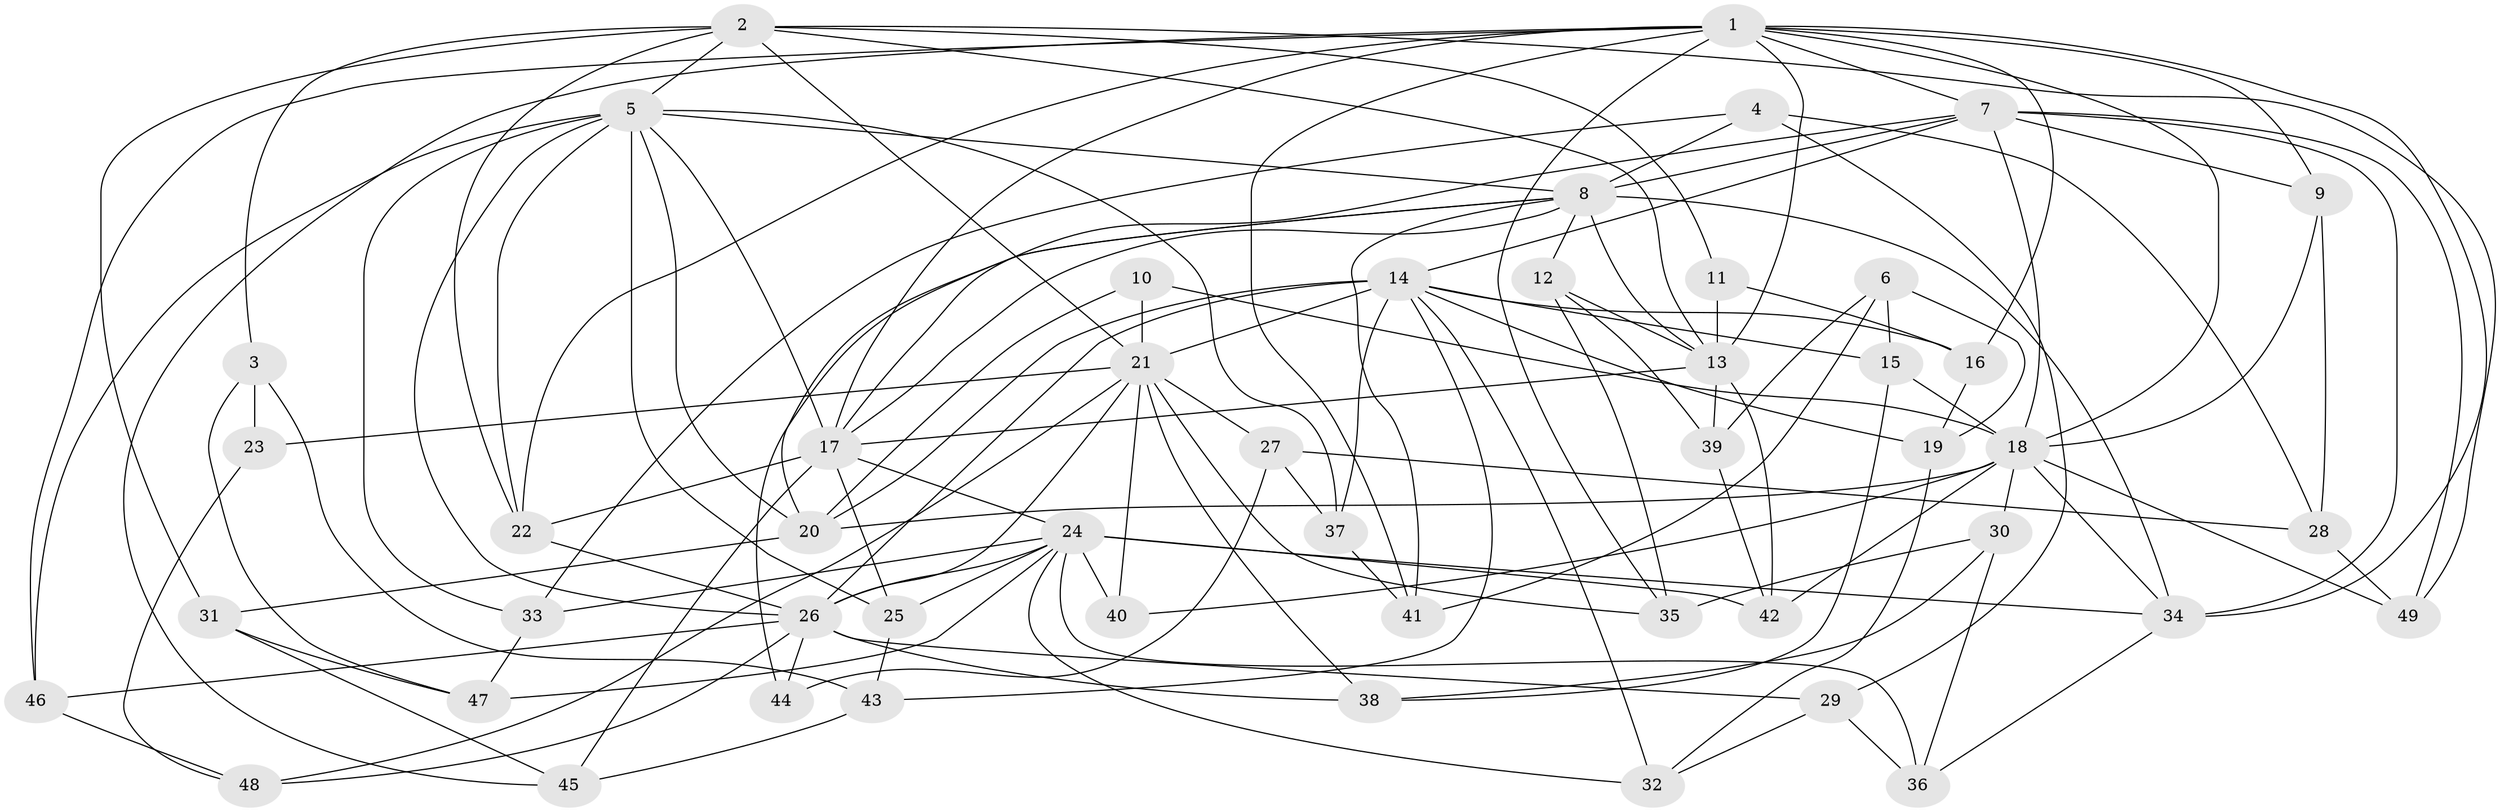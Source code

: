 // original degree distribution, {4: 1.0}
// Generated by graph-tools (version 1.1) at 2025/37/03/09/25 02:37:55]
// undirected, 49 vertices, 132 edges
graph export_dot {
graph [start="1"]
  node [color=gray90,style=filled];
  1;
  2;
  3;
  4;
  5;
  6;
  7;
  8;
  9;
  10;
  11;
  12;
  13;
  14;
  15;
  16;
  17;
  18;
  19;
  20;
  21;
  22;
  23;
  24;
  25;
  26;
  27;
  28;
  29;
  30;
  31;
  32;
  33;
  34;
  35;
  36;
  37;
  38;
  39;
  40;
  41;
  42;
  43;
  44;
  45;
  46;
  47;
  48;
  49;
  1 -- 7 [weight=1.0];
  1 -- 9 [weight=1.0];
  1 -- 13 [weight=1.0];
  1 -- 16 [weight=1.0];
  1 -- 17 [weight=1.0];
  1 -- 18 [weight=1.0];
  1 -- 22 [weight=1.0];
  1 -- 34 [weight=1.0];
  1 -- 35 [weight=1.0];
  1 -- 41 [weight=1.0];
  1 -- 45 [weight=1.0];
  1 -- 46 [weight=1.0];
  2 -- 3 [weight=1.0];
  2 -- 5 [weight=1.0];
  2 -- 11 [weight=1.0];
  2 -- 13 [weight=1.0];
  2 -- 21 [weight=1.0];
  2 -- 22 [weight=1.0];
  2 -- 31 [weight=1.0];
  2 -- 49 [weight=1.0];
  3 -- 23 [weight=1.0];
  3 -- 43 [weight=1.0];
  3 -- 47 [weight=1.0];
  4 -- 8 [weight=1.0];
  4 -- 28 [weight=1.0];
  4 -- 29 [weight=1.0];
  4 -- 33 [weight=1.0];
  5 -- 8 [weight=1.0];
  5 -- 17 [weight=1.0];
  5 -- 20 [weight=3.0];
  5 -- 22 [weight=1.0];
  5 -- 25 [weight=1.0];
  5 -- 26 [weight=1.0];
  5 -- 33 [weight=1.0];
  5 -- 37 [weight=1.0];
  5 -- 46 [weight=1.0];
  6 -- 15 [weight=1.0];
  6 -- 19 [weight=1.0];
  6 -- 39 [weight=1.0];
  6 -- 41 [weight=1.0];
  7 -- 8 [weight=1.0];
  7 -- 9 [weight=1.0];
  7 -- 14 [weight=1.0];
  7 -- 17 [weight=1.0];
  7 -- 18 [weight=1.0];
  7 -- 34 [weight=1.0];
  7 -- 49 [weight=1.0];
  8 -- 12 [weight=1.0];
  8 -- 13 [weight=2.0];
  8 -- 17 [weight=1.0];
  8 -- 20 [weight=1.0];
  8 -- 34 [weight=1.0];
  8 -- 41 [weight=1.0];
  8 -- 44 [weight=2.0];
  9 -- 18 [weight=1.0];
  9 -- 28 [weight=1.0];
  10 -- 18 [weight=2.0];
  10 -- 20 [weight=1.0];
  10 -- 21 [weight=1.0];
  11 -- 13 [weight=2.0];
  11 -- 16 [weight=1.0];
  12 -- 13 [weight=1.0];
  12 -- 35 [weight=1.0];
  12 -- 39 [weight=1.0];
  13 -- 17 [weight=1.0];
  13 -- 39 [weight=1.0];
  13 -- 42 [weight=1.0];
  14 -- 15 [weight=1.0];
  14 -- 16 [weight=1.0];
  14 -- 19 [weight=1.0];
  14 -- 20 [weight=1.0];
  14 -- 21 [weight=1.0];
  14 -- 26 [weight=1.0];
  14 -- 32 [weight=1.0];
  14 -- 37 [weight=1.0];
  14 -- 43 [weight=1.0];
  15 -- 18 [weight=1.0];
  15 -- 38 [weight=1.0];
  16 -- 19 [weight=1.0];
  17 -- 22 [weight=1.0];
  17 -- 24 [weight=2.0];
  17 -- 25 [weight=1.0];
  17 -- 45 [weight=1.0];
  18 -- 20 [weight=1.0];
  18 -- 30 [weight=1.0];
  18 -- 34 [weight=1.0];
  18 -- 40 [weight=1.0];
  18 -- 42 [weight=1.0];
  18 -- 49 [weight=1.0];
  19 -- 32 [weight=1.0];
  20 -- 31 [weight=1.0];
  21 -- 23 [weight=2.0];
  21 -- 26 [weight=2.0];
  21 -- 27 [weight=1.0];
  21 -- 35 [weight=1.0];
  21 -- 38 [weight=1.0];
  21 -- 40 [weight=1.0];
  21 -- 48 [weight=1.0];
  22 -- 26 [weight=2.0];
  23 -- 48 [weight=1.0];
  24 -- 25 [weight=1.0];
  24 -- 26 [weight=1.0];
  24 -- 32 [weight=1.0];
  24 -- 33 [weight=1.0];
  24 -- 34 [weight=1.0];
  24 -- 36 [weight=1.0];
  24 -- 40 [weight=2.0];
  24 -- 42 [weight=1.0];
  24 -- 47 [weight=1.0];
  25 -- 43 [weight=1.0];
  26 -- 29 [weight=1.0];
  26 -- 38 [weight=1.0];
  26 -- 44 [weight=1.0];
  26 -- 46 [weight=1.0];
  26 -- 48 [weight=1.0];
  27 -- 28 [weight=1.0];
  27 -- 37 [weight=1.0];
  27 -- 44 [weight=1.0];
  28 -- 49 [weight=1.0];
  29 -- 32 [weight=1.0];
  29 -- 36 [weight=1.0];
  30 -- 35 [weight=1.0];
  30 -- 36 [weight=1.0];
  30 -- 38 [weight=1.0];
  31 -- 45 [weight=1.0];
  31 -- 47 [weight=1.0];
  33 -- 47 [weight=1.0];
  34 -- 36 [weight=1.0];
  37 -- 41 [weight=1.0];
  39 -- 42 [weight=1.0];
  43 -- 45 [weight=1.0];
  46 -- 48 [weight=1.0];
}
